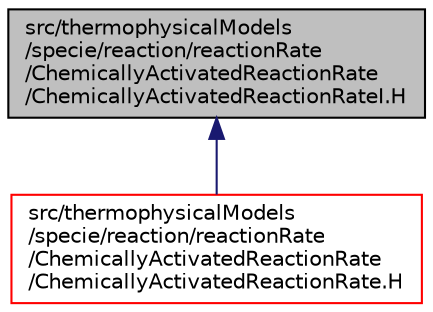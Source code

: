 digraph "src/thermophysicalModels/specie/reaction/reactionRate/ChemicallyActivatedReactionRate/ChemicallyActivatedReactionRateI.H"
{
  bgcolor="transparent";
  edge [fontname="Helvetica",fontsize="10",labelfontname="Helvetica",labelfontsize="10"];
  node [fontname="Helvetica",fontsize="10",shape=record];
  Node1 [label="src/thermophysicalModels\l/specie/reaction/reactionRate\l/ChemicallyActivatedReactionRate\l/ChemicallyActivatedReactionRateI.H",height=0.2,width=0.4,color="black", fillcolor="grey75", style="filled", fontcolor="black"];
  Node1 -> Node2 [dir="back",color="midnightblue",fontsize="10",style="solid",fontname="Helvetica"];
  Node2 [label="src/thermophysicalModels\l/specie/reaction/reactionRate\l/ChemicallyActivatedReactionRate\l/ChemicallyActivatedReactionRate.H",height=0.2,width=0.4,color="red",URL="$a10239.html"];
}
